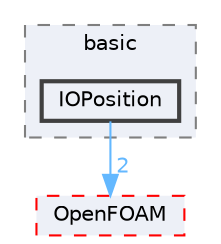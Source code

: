 digraph "src/lagrangian/basic/IOPosition"
{
 // LATEX_PDF_SIZE
  bgcolor="transparent";
  edge [fontname=Helvetica,fontsize=10,labelfontname=Helvetica,labelfontsize=10];
  node [fontname=Helvetica,fontsize=10,shape=box,height=0.2,width=0.4];
  compound=true
  subgraph clusterdir_584e0ab0901b4327f36f4285cac7f2f8 {
    graph [ bgcolor="#edf0f7", pencolor="grey50", label="basic", fontname=Helvetica,fontsize=10 style="filled,dashed", URL="dir_584e0ab0901b4327f36f4285cac7f2f8.html",tooltip=""]
  dir_237b2505d5f20944fef84be03b02c38d [label="IOPosition", fillcolor="#edf0f7", color="grey25", style="filled,bold", URL="dir_237b2505d5f20944fef84be03b02c38d.html",tooltip=""];
  }
  dir_c5473ff19b20e6ec4dfe5c310b3778a8 [label="OpenFOAM", fillcolor="#edf0f7", color="red", style="filled,dashed", URL="dir_c5473ff19b20e6ec4dfe5c310b3778a8.html",tooltip=""];
  dir_237b2505d5f20944fef84be03b02c38d->dir_c5473ff19b20e6ec4dfe5c310b3778a8 [headlabel="2", labeldistance=1.5 headhref="dir_001965_002695.html" href="dir_001965_002695.html" color="steelblue1" fontcolor="steelblue1"];
}
